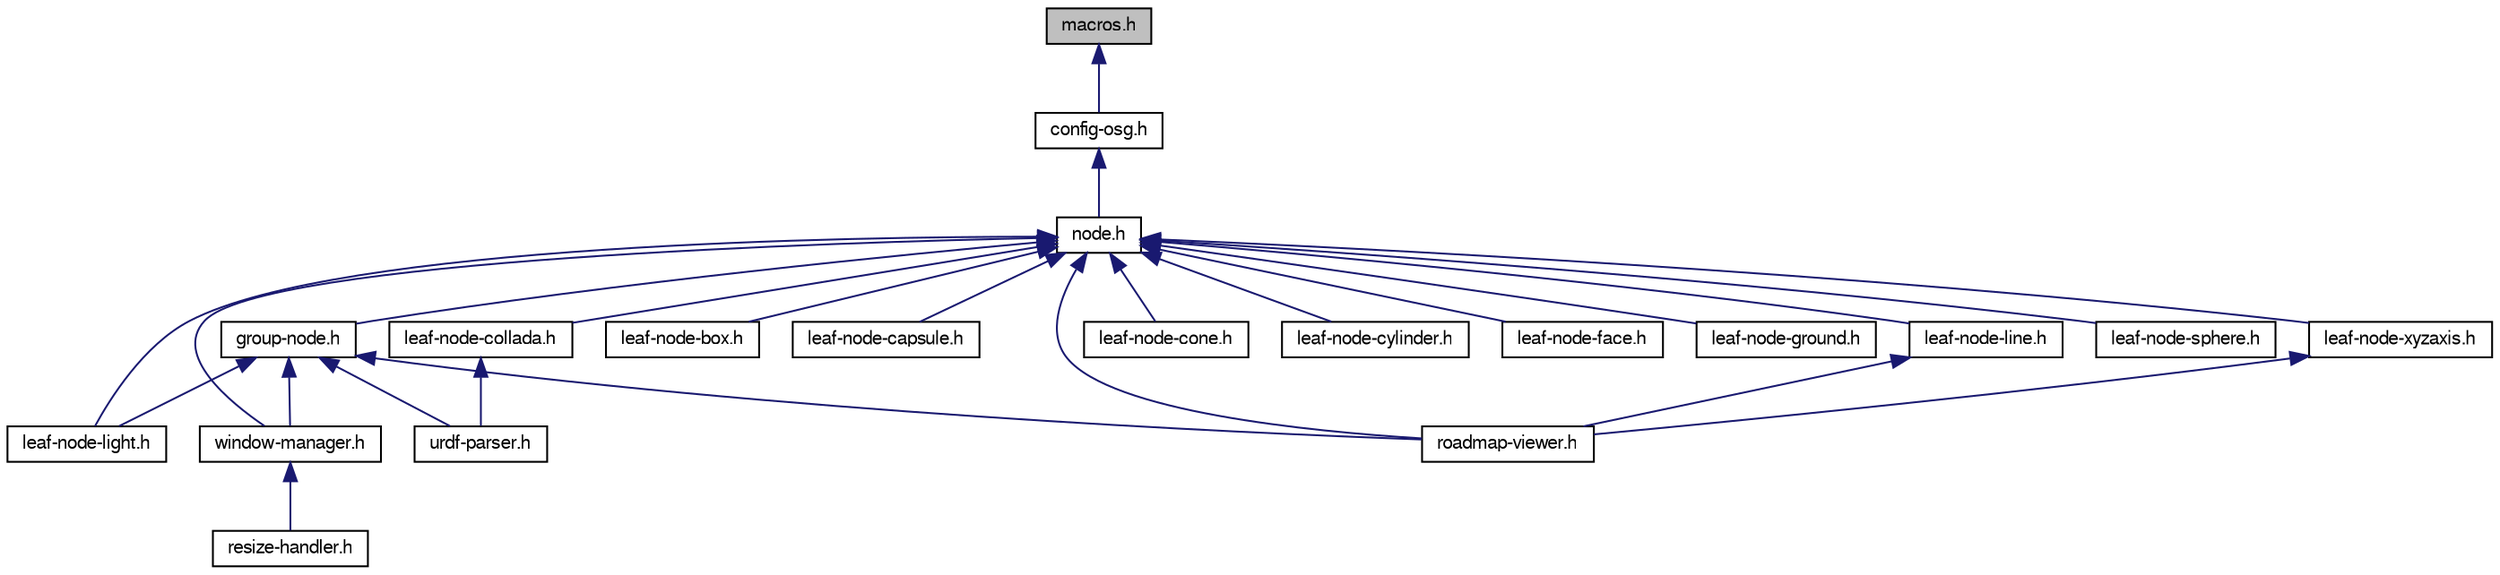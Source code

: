 digraph "macros.h"
{
  edge [fontname="FreeSans",fontsize="10",labelfontname="FreeSans",labelfontsize="10"];
  node [fontname="FreeSans",fontsize="10",shape=record];
  Node1 [label="macros.h",height=0.2,width=0.4,color="black", fillcolor="grey75", style="filled" fontcolor="black"];
  Node1 -> Node2 [dir="back",color="midnightblue",fontsize="10",style="solid",fontname="FreeSans"];
  Node2 [label="config-osg.h",height=0.2,width=0.4,color="black", fillcolor="white", style="filled",URL="$a00017.html"];
  Node2 -> Node3 [dir="back",color="midnightblue",fontsize="10",style="solid",fontname="FreeSans"];
  Node3 [label="node.h",height=0.2,width=0.4,color="black", fillcolor="white", style="filled",URL="$a00031.html"];
  Node3 -> Node4 [dir="back",color="midnightblue",fontsize="10",style="solid",fontname="FreeSans"];
  Node4 [label="group-node.h",height=0.2,width=0.4,color="black", fillcolor="white", style="filled",URL="$a00018.html"];
  Node4 -> Node5 [dir="back",color="midnightblue",fontsize="10",style="solid",fontname="FreeSans"];
  Node5 [label="leaf-node-light.h",height=0.2,width=0.4,color="black", fillcolor="white", style="filled",URL="$a00026.html"];
  Node4 -> Node6 [dir="back",color="midnightblue",fontsize="10",style="solid",fontname="FreeSans"];
  Node6 [label="window-manager.h",height=0.2,width=0.4,color="black", fillcolor="white", style="filled",URL="$a00036.html"];
  Node6 -> Node7 [dir="back",color="midnightblue",fontsize="10",style="solid",fontname="FreeSans"];
  Node7 [label="resize-handler.h",height=0.2,width=0.4,color="black", fillcolor="white", style="filled",URL="$a00033.html"];
  Node4 -> Node8 [dir="back",color="midnightblue",fontsize="10",style="solid",fontname="FreeSans"];
  Node8 [label="roadmap-viewer.h",height=0.2,width=0.4,color="black", fillcolor="white", style="filled",URL="$a00034.html"];
  Node4 -> Node9 [dir="back",color="midnightblue",fontsize="10",style="solid",fontname="FreeSans"];
  Node9 [label="urdf-parser.h",height=0.2,width=0.4,color="black", fillcolor="white", style="filled",URL="$a00035.html"];
  Node3 -> Node10 [dir="back",color="midnightblue",fontsize="10",style="solid",fontname="FreeSans"];
  Node10 [label="leaf-node-box.h",height=0.2,width=0.4,color="black", fillcolor="white", style="filled",URL="$a00019.html"];
  Node3 -> Node11 [dir="back",color="midnightblue",fontsize="10",style="solid",fontname="FreeSans"];
  Node11 [label="leaf-node-capsule.h",height=0.2,width=0.4,color="black", fillcolor="white", style="filled",URL="$a00020.html"];
  Node3 -> Node12 [dir="back",color="midnightblue",fontsize="10",style="solid",fontname="FreeSans"];
  Node12 [label="leaf-node-collada.h",height=0.2,width=0.4,color="black", fillcolor="white", style="filled",URL="$a00021.html"];
  Node12 -> Node9 [dir="back",color="midnightblue",fontsize="10",style="solid",fontname="FreeSans"];
  Node3 -> Node13 [dir="back",color="midnightblue",fontsize="10",style="solid",fontname="FreeSans"];
  Node13 [label="leaf-node-cone.h",height=0.2,width=0.4,color="black", fillcolor="white", style="filled",URL="$a00022.html"];
  Node3 -> Node14 [dir="back",color="midnightblue",fontsize="10",style="solid",fontname="FreeSans"];
  Node14 [label="leaf-node-cylinder.h",height=0.2,width=0.4,color="black", fillcolor="white", style="filled",URL="$a00023.html"];
  Node3 -> Node15 [dir="back",color="midnightblue",fontsize="10",style="solid",fontname="FreeSans"];
  Node15 [label="leaf-node-face.h",height=0.2,width=0.4,color="black", fillcolor="white", style="filled",URL="$a00024.html"];
  Node3 -> Node16 [dir="back",color="midnightblue",fontsize="10",style="solid",fontname="FreeSans"];
  Node16 [label="leaf-node-ground.h",height=0.2,width=0.4,color="black", fillcolor="white", style="filled",URL="$a00025.html"];
  Node3 -> Node5 [dir="back",color="midnightblue",fontsize="10",style="solid",fontname="FreeSans"];
  Node3 -> Node17 [dir="back",color="midnightblue",fontsize="10",style="solid",fontname="FreeSans"];
  Node17 [label="leaf-node-line.h",height=0.2,width=0.4,color="black", fillcolor="white", style="filled",URL="$a00027.html"];
  Node17 -> Node8 [dir="back",color="midnightblue",fontsize="10",style="solid",fontname="FreeSans"];
  Node3 -> Node18 [dir="back",color="midnightblue",fontsize="10",style="solid",fontname="FreeSans"];
  Node18 [label="leaf-node-sphere.h",height=0.2,width=0.4,color="black", fillcolor="white", style="filled",URL="$a00028.html"];
  Node3 -> Node19 [dir="back",color="midnightblue",fontsize="10",style="solid",fontname="FreeSans"];
  Node19 [label="leaf-node-xyzaxis.h",height=0.2,width=0.4,color="black", fillcolor="white", style="filled",URL="$a00029.html"];
  Node19 -> Node8 [dir="back",color="midnightblue",fontsize="10",style="solid",fontname="FreeSans"];
  Node3 -> Node6 [dir="back",color="midnightblue",fontsize="10",style="solid",fontname="FreeSans"];
  Node3 -> Node8 [dir="back",color="midnightblue",fontsize="10",style="solid",fontname="FreeSans"];
}
